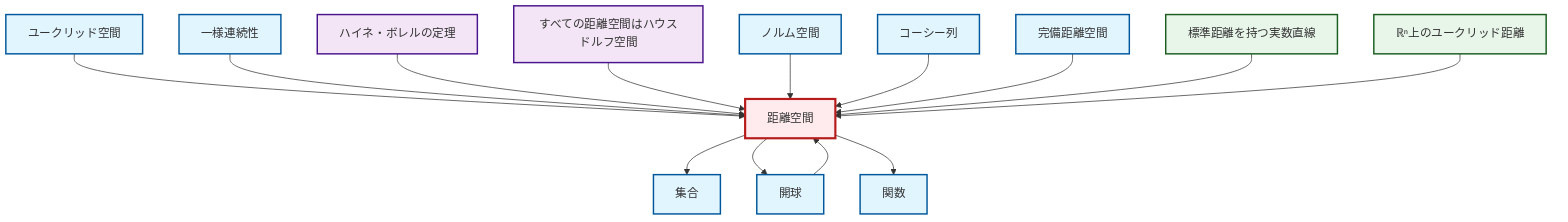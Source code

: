 graph TD
    classDef definition fill:#e1f5fe,stroke:#01579b,stroke-width:2px
    classDef theorem fill:#f3e5f5,stroke:#4a148c,stroke-width:2px
    classDef axiom fill:#fff3e0,stroke:#e65100,stroke-width:2px
    classDef example fill:#e8f5e9,stroke:#1b5e20,stroke-width:2px
    classDef current fill:#ffebee,stroke:#b71c1c,stroke-width:3px
    ex-euclidean-metric["ℝⁿ上のユークリッド距離"]:::example
    def-cauchy-sequence["コーシー列"]:::definition
    ex-real-line-metric["標準距離を持つ実数直線"]:::example
    def-function["関数"]:::definition
    thm-metric-hausdorff["すべての距離空間はハウスドルフ空間"]:::theorem
    def-metric-space["距離空間"]:::definition
    def-open-ball["開球"]:::definition
    def-complete-metric-space["完備距離空間"]:::definition
    def-normed-vector-space["ノルム空間"]:::definition
    def-set["集合"]:::definition
    def-uniform-continuity["一様連続性"]:::definition
    thm-heine-borel["ハイネ・ボレルの定理"]:::theorem
    def-euclidean-space["ユークリッド空間"]:::definition
    def-euclidean-space --> def-metric-space
    def-metric-space --> def-set
    def-uniform-continuity --> def-metric-space
    thm-heine-borel --> def-metric-space
    def-open-ball --> def-metric-space
    thm-metric-hausdorff --> def-metric-space
    def-metric-space --> def-open-ball
    def-normed-vector-space --> def-metric-space
    def-metric-space --> def-function
    def-cauchy-sequence --> def-metric-space
    def-complete-metric-space --> def-metric-space
    ex-real-line-metric --> def-metric-space
    ex-euclidean-metric --> def-metric-space
    class def-metric-space current